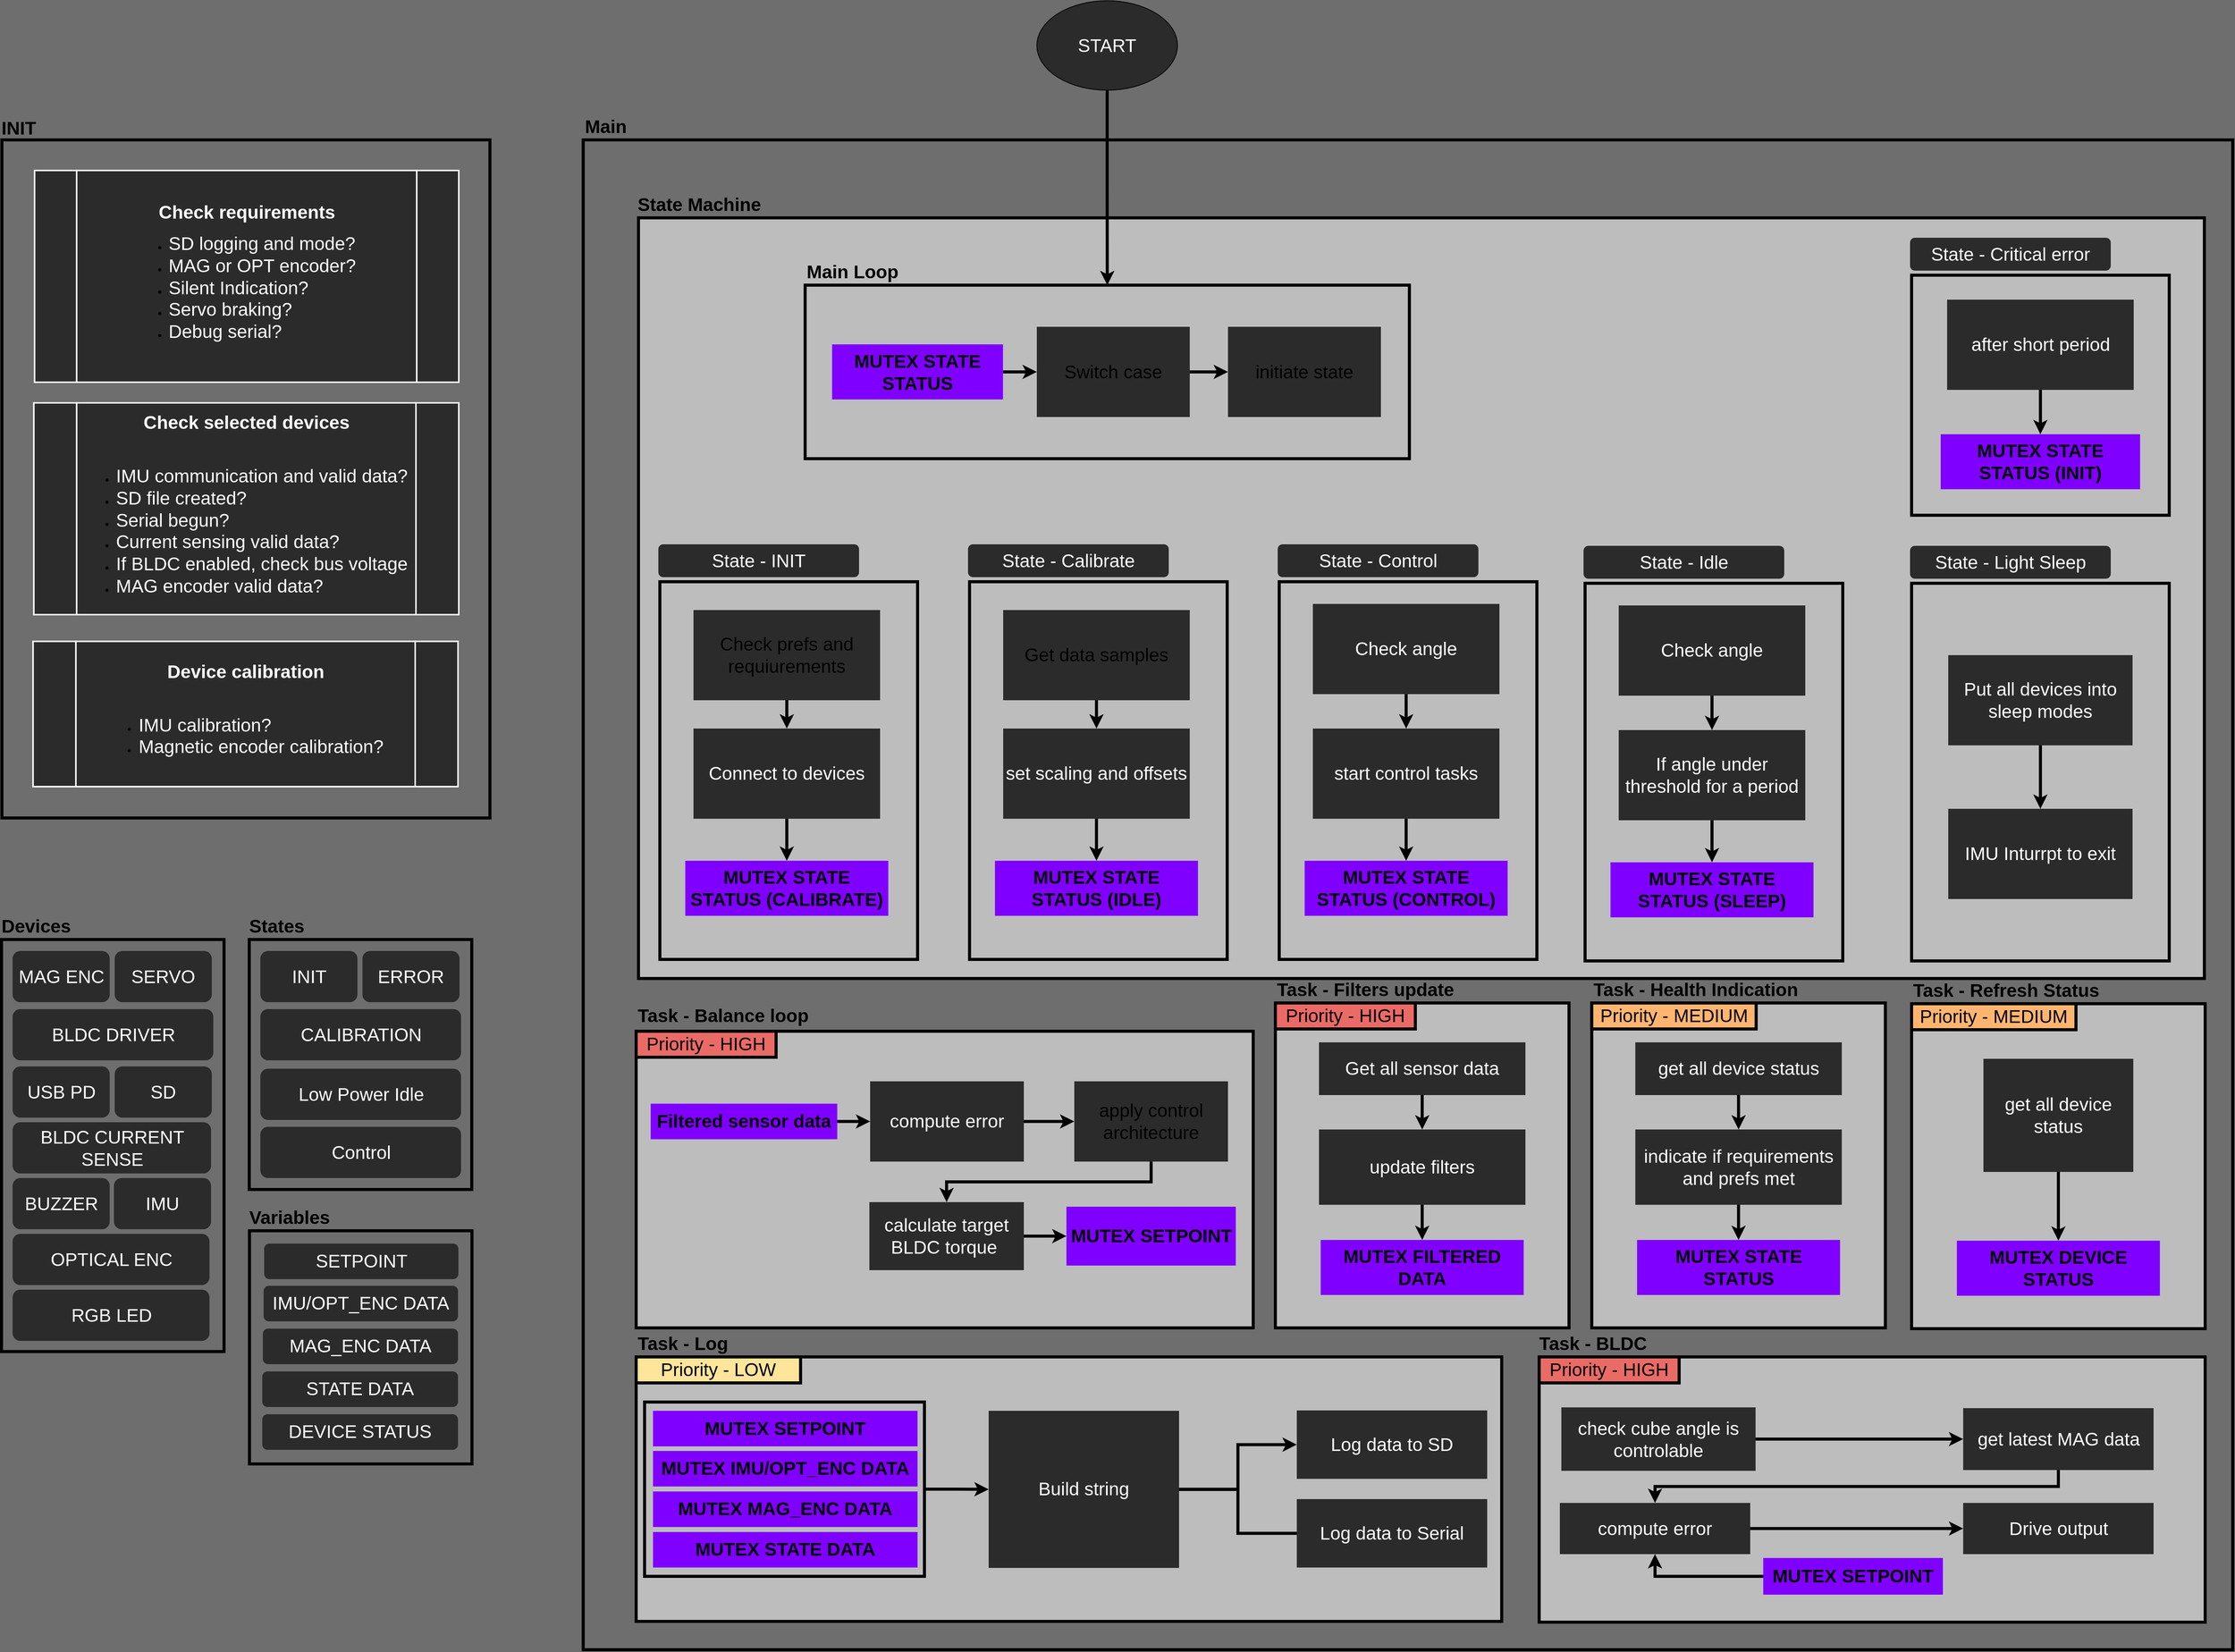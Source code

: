 <mxfile version="26.0.4">
  <diagram name="Page-1" id="-gYsz8aW-vj6ITZaHm62">
    <mxGraphModel dx="4702" dy="2700" grid="0" gridSize="10" guides="1" tooltips="1" connect="1" arrows="1" fold="1" page="1" pageScale="1" pageWidth="3300" pageHeight="2339" background="#6E6E6E" math="0" shadow="0">
      <root>
        <mxCell id="0" />
        <mxCell id="1" parent="0" />
        <mxCell id="WpBpt3ZNnvcSfI1GrqfO-27" value="" style="rounded=0;whiteSpace=wrap;html=1;fillColor=none;strokeWidth=4;strokeColor=#000000;" parent="1" vertex="1">
          <mxGeometry x="853.75" y="269" width="2157.25" height="1975" as="geometry" />
        </mxCell>
        <mxCell id="WpBpt3ZNnvcSfI1GrqfO-100" value="" style="rounded=0;whiteSpace=wrap;html=1;fillColor=#bdbdbd;strokeWidth=4;strokeColor=#000000;" parent="1" vertex="1">
          <mxGeometry x="926" y="371" width="2048" height="995" as="geometry" />
        </mxCell>
        <mxCell id="d_hEFBOmpVZlFJjUcm41-70" value="" style="rounded=0;whiteSpace=wrap;html=1;fillColor=#bdbdbd;strokeWidth=4;strokeColor=#000000;" vertex="1" parent="1">
          <mxGeometry x="2164" y="849" width="337" height="494" as="geometry" />
        </mxCell>
        <mxCell id="WpBpt3ZNnvcSfI1GrqfO-58" value="" style="rounded=0;whiteSpace=wrap;html=1;fillColor=#BDBDBD;strokeWidth=4;strokeColor=#000000;" parent="1" vertex="1">
          <mxGeometry x="923" y="1861" width="1132" height="346" as="geometry" />
        </mxCell>
        <mxCell id="WpBpt3ZNnvcSfI1GrqfO-48" value="" style="rounded=0;whiteSpace=wrap;html=1;fillColor=#bdbdbd;strokeWidth=4;strokeColor=#000000;" parent="1" vertex="1">
          <mxGeometry x="923" y="1435" width="807" height="388" as="geometry" />
        </mxCell>
        <mxCell id="7f31EUFWkSuX79qrN8eh-26" style="edgeStyle=orthogonalEdgeStyle;rounded=0;orthogonalLoop=1;jettySize=auto;html=1;entryX=0;entryY=0.5;entryDx=0;entryDy=0;strokeWidth=4;strokeColor=#000000;" parent="1" source="7f31EUFWkSuX79qrN8eh-25" target="WpBpt3ZNnvcSfI1GrqfO-81" edge="1">
          <mxGeometry relative="1" as="geometry" />
        </mxCell>
        <mxCell id="7f31EUFWkSuX79qrN8eh-25" value="" style="rounded=0;whiteSpace=wrap;html=1;fillColor=none;strokeWidth=4;strokeColor=#000000;" parent="1" vertex="1">
          <mxGeometry x="934" y="1920" width="366" height="228" as="geometry" />
        </mxCell>
        <mxCell id="WpBpt3ZNnvcSfI1GrqfO-34" value="" style="rounded=0;whiteSpace=wrap;html=1;fillColor=#bdbdbd;strokeWidth=4;strokeColor=#000000;" parent="1" vertex="1">
          <mxGeometry x="2104" y="1861" width="871" height="347" as="geometry" />
        </mxCell>
        <mxCell id="WpBpt3ZNnvcSfI1GrqfO-24" value="" style="rounded=0;whiteSpace=wrap;html=1;fillColor=none;strokeWidth=4;strokeColor=#000000;" parent="1" vertex="1">
          <mxGeometry x="93" y="1315" width="291" height="539" as="geometry" />
        </mxCell>
        <mxCell id="WpBpt3ZNnvcSfI1GrqfO-17" value="" style="rounded=0;whiteSpace=wrap;html=1;fillColor=none;strokeWidth=4;strokeColor=#000000;" parent="1" vertex="1">
          <mxGeometry x="93.5" y="269" width="638.25" height="887" as="geometry" />
        </mxCell>
        <mxCell id="WpBpt3ZNnvcSfI1GrqfO-3" value="&lt;font color=&quot;#ffffff&quot; style=&quot;font-size: 24px;&quot;&gt;IMU&lt;/font&gt;" style="rounded=1;whiteSpace=wrap;html=1;fillColor=#2B2B2B;strokeColor=none;" parent="1" vertex="1">
          <mxGeometry x="240" y="1627" width="127" height="67" as="geometry" />
        </mxCell>
        <mxCell id="WpBpt3ZNnvcSfI1GrqfO-4" value="&lt;font color=&quot;#ffffff&quot; style=&quot;font-size: 24px;&quot;&gt;BLDC DRIVER&lt;/font&gt;" style="rounded=1;whiteSpace=wrap;html=1;fillColor=#2B2B2B;strokeColor=none;" parent="1" vertex="1">
          <mxGeometry x="107.5" y="1406" width="262.5" height="67" as="geometry" />
        </mxCell>
        <mxCell id="WpBpt3ZNnvcSfI1GrqfO-5" value="&lt;font color=&quot;#ffffff&quot; style=&quot;font-size: 24px;&quot;&gt;BLDC CURRENT SENSE&lt;/font&gt;" style="rounded=1;whiteSpace=wrap;html=1;fillColor=#2B2B2B;strokeColor=none;" parent="1" vertex="1">
          <mxGeometry x="107.5" y="1554" width="259.5" height="67" as="geometry" />
        </mxCell>
        <mxCell id="WpBpt3ZNnvcSfI1GrqfO-6" value="&lt;font color=&quot;#ffffff&quot; style=&quot;font-size: 24px;&quot;&gt;MAG ENC&lt;/font&gt;" style="rounded=1;whiteSpace=wrap;html=1;fillColor=#2B2B2B;strokeColor=none;" parent="1" vertex="1">
          <mxGeometry x="107.5" y="1330" width="127" height="67" as="geometry" />
        </mxCell>
        <mxCell id="WpBpt3ZNnvcSfI1GrqfO-7" value="&lt;font color=&quot;#ffffff&quot; style=&quot;font-size: 24px;&quot;&gt;USB PD&lt;/font&gt;" style="rounded=1;whiteSpace=wrap;html=1;fillColor=#2B2B2B;strokeColor=none;" parent="1" vertex="1">
          <mxGeometry x="107.5" y="1481" width="127" height="67" as="geometry" />
        </mxCell>
        <mxCell id="WpBpt3ZNnvcSfI1GrqfO-8" value="&lt;font color=&quot;#ffffff&quot; style=&quot;font-size: 24px;&quot;&gt;SD&lt;/font&gt;" style="rounded=1;whiteSpace=wrap;html=1;fillColor=#2B2B2B;strokeColor=none;" parent="1" vertex="1">
          <mxGeometry x="241" y="1481" width="127" height="67" as="geometry" />
        </mxCell>
        <mxCell id="WpBpt3ZNnvcSfI1GrqfO-9" value="&lt;font color=&quot;#ffffff&quot; style=&quot;font-size: 24px;&quot;&gt;OPTICAL ENC&lt;/font&gt;" style="rounded=1;whiteSpace=wrap;html=1;fillColor=#2B2B2B;strokeColor=none;" parent="1" vertex="1">
          <mxGeometry x="107.5" y="1700" width="257.5" height="67" as="geometry" />
        </mxCell>
        <mxCell id="WpBpt3ZNnvcSfI1GrqfO-10" value="&lt;span style=&quot;font-size: 24px;&quot;&gt;&lt;font color=&quot;#ffffff&quot;&gt;SERVO&lt;/font&gt;&lt;/span&gt;" style="rounded=1;whiteSpace=wrap;html=1;fillColor=#2B2B2B;strokeColor=none;" parent="1" vertex="1">
          <mxGeometry x="241" y="1330" width="127" height="67" as="geometry" />
        </mxCell>
        <mxCell id="WpBpt3ZNnvcSfI1GrqfO-11" value="&lt;font color=&quot;#ffffff&quot; style=&quot;font-size: 24px;&quot;&gt;BUZZER&lt;/font&gt;" style="rounded=1;whiteSpace=wrap;html=1;fillColor=#2B2B2B;strokeColor=none;" parent="1" vertex="1">
          <mxGeometry x="107.5" y="1627" width="127" height="67" as="geometry" />
        </mxCell>
        <mxCell id="d_hEFBOmpVZlFJjUcm41-137" style="edgeStyle=orthogonalEdgeStyle;rounded=0;orthogonalLoop=1;jettySize=auto;html=1;exitX=0.5;exitY=1;exitDx=0;exitDy=0;strokeWidth=4;strokeColor=#000000;" edge="1" parent="1" source="WpBpt3ZNnvcSfI1GrqfO-13" target="d_hEFBOmpVZlFJjUcm41-122">
          <mxGeometry relative="1" as="geometry" />
        </mxCell>
        <mxCell id="WpBpt3ZNnvcSfI1GrqfO-13" value="&lt;font color=&quot;#ffffff&quot; style=&quot;font-size: 24px;&quot;&gt;START&lt;/font&gt;" style="ellipse;whiteSpace=wrap;html=1;fillColor=#2B2B2B;" parent="1" vertex="1">
          <mxGeometry x="1447" y="87" width="184" height="117" as="geometry" />
        </mxCell>
        <mxCell id="WpBpt3ZNnvcSfI1GrqfO-15" value="&lt;div&gt;&lt;span style=&quot;font-size: 24px;&quot;&gt;&lt;b&gt;&lt;font color=&quot;#ffffff&quot;&gt;Check requirements&lt;/font&gt;&lt;/b&gt;&lt;/span&gt;&lt;/div&gt;&lt;div style=&quot;text-align: left;&quot;&gt;&lt;ul&gt;&lt;li&gt;&lt;span style=&quot;font-size: 24px;&quot;&gt;&lt;font color=&quot;#ffffff&quot;&gt;SD logging and mode?&lt;/font&gt;&lt;/span&gt;&lt;/li&gt;&lt;li&gt;&lt;span style=&quot;font-size: 24px;&quot;&gt;&lt;font color=&quot;#ffffff&quot;&gt;MAG or OPT encoder?&lt;/font&gt;&lt;/span&gt;&lt;/li&gt;&lt;li&gt;&lt;span style=&quot;font-size: 24px;&quot;&gt;&lt;font color=&quot;#ffffff&quot;&gt;Silent Indication?&lt;/font&gt;&lt;/span&gt;&lt;/li&gt;&lt;li&gt;&lt;span style=&quot;font-size: 24px;&quot;&gt;&lt;font color=&quot;#ffffff&quot;&gt;Servo braking?&lt;/font&gt;&lt;/span&gt;&lt;/li&gt;&lt;li&gt;&lt;span style=&quot;font-size: 24px;&quot;&gt;&lt;font color=&quot;#ffffff&quot;&gt;Debug serial?&lt;/font&gt;&lt;/span&gt;&lt;/li&gt;&lt;/ul&gt;&lt;/div&gt;" style="shape=process;whiteSpace=wrap;html=1;backgroundOutline=1;strokeWidth=2;fillColor=#2B2B2B;strokeColor=#FFFFFF;" parent="1" vertex="1">
          <mxGeometry x="136.25" y="309" width="554.75" height="277" as="geometry" />
        </mxCell>
        <mxCell id="WpBpt3ZNnvcSfI1GrqfO-18" value="&lt;font style=&quot;font-size: 24px;&quot; color=&quot;#000000&quot;&gt;INIT&lt;/font&gt;" style="text;html=1;align=left;verticalAlign=middle;whiteSpace=wrap;rounded=0;fontStyle=1" parent="1" vertex="1">
          <mxGeometry x="91" y="236" width="204.75" height="35" as="geometry" />
        </mxCell>
        <mxCell id="WpBpt3ZNnvcSfI1GrqfO-20" value="&lt;div&gt;&lt;span style=&quot;font-size: 24px;&quot;&gt;&lt;b&gt;&lt;font color=&quot;#ffffff&quot;&gt;Check selected devices&lt;/font&gt;&lt;/b&gt;&lt;/span&gt;&lt;/div&gt;&lt;div&gt;&lt;span style=&quot;font-size: 24px;&quot;&gt;&lt;b&gt;&lt;font color=&quot;#ffffff&quot;&gt;&lt;br&gt;&lt;/font&gt;&lt;/b&gt;&lt;/span&gt;&lt;/div&gt;&lt;div style=&quot;text-align: left;&quot;&gt;&lt;ul&gt;&lt;li&gt;&lt;span style=&quot;font-size: 24px;&quot;&gt;&lt;font color=&quot;#ffffff&quot;&gt;IMU communication and valid data?&lt;/font&gt;&lt;/span&gt;&lt;/li&gt;&lt;li&gt;&lt;span style=&quot;font-size: 24px;&quot;&gt;&lt;font color=&quot;#ffffff&quot;&gt;SD file created?&lt;/font&gt;&lt;/span&gt;&lt;/li&gt;&lt;li&gt;&lt;span style=&quot;font-size: 24px;&quot;&gt;&lt;font color=&quot;#ffffff&quot;&gt;Serial begun?&lt;/font&gt;&lt;/span&gt;&lt;/li&gt;&lt;li&gt;&lt;span style=&quot;font-size: 24px;&quot;&gt;&lt;font color=&quot;#ffffff&quot;&gt;Current sensing valid data?&lt;/font&gt;&lt;/span&gt;&lt;/li&gt;&lt;li&gt;&lt;span style=&quot;font-size: 24px;&quot;&gt;&lt;font color=&quot;#ffffff&quot;&gt;If BLDC enabled, check bus voltage&lt;/font&gt;&lt;/span&gt;&lt;/li&gt;&lt;li&gt;&lt;span style=&quot;font-size: 24px;&quot;&gt;&lt;font color=&quot;#ffffff&quot;&gt;MAG encoder valid data?&lt;/font&gt;&lt;/span&gt;&lt;/li&gt;&lt;/ul&gt;&lt;/div&gt;" style="shape=process;whiteSpace=wrap;html=1;backgroundOutline=1;strokeWidth=2;fillColor=#2B2B2B;strokeColor=#FFFFFF;" parent="1" vertex="1">
          <mxGeometry x="135.25" y="613" width="555.75" height="277" as="geometry" />
        </mxCell>
        <mxCell id="WpBpt3ZNnvcSfI1GrqfO-21" value="&lt;div&gt;&lt;span style=&quot;font-size: 24px;&quot;&gt;&lt;b&gt;&lt;font color=&quot;#ffffff&quot;&gt;Device calibration&lt;/font&gt;&lt;/b&gt;&lt;/span&gt;&lt;/div&gt;&lt;div&gt;&lt;span style=&quot;font-size: 24px;&quot;&gt;&lt;b&gt;&lt;font color=&quot;#ffffff&quot;&gt;&lt;br&gt;&lt;/font&gt;&lt;/b&gt;&lt;/span&gt;&lt;/div&gt;&lt;div style=&quot;text-align: left;&quot;&gt;&lt;ul&gt;&lt;li&gt;&lt;span style=&quot;font-size: 24px;&quot;&gt;&lt;font color=&quot;#ffffff&quot;&gt;IMU calibration?&lt;br&gt;&lt;/font&gt;&lt;/span&gt;&lt;/li&gt;&lt;li&gt;&lt;span style=&quot;font-size: 24px;&quot;&gt;&lt;font color=&quot;#ffffff&quot;&gt;Magnetic encoder calibration?&lt;/font&gt;&lt;/span&gt;&lt;/li&gt;&lt;/ul&gt;&lt;/div&gt;" style="shape=process;whiteSpace=wrap;html=1;backgroundOutline=1;strokeWidth=2;fillColor=#2B2B2B;strokeColor=#FFFFFF;" parent="1" vertex="1">
          <mxGeometry x="134.25" y="925" width="555.75" height="190" as="geometry" />
        </mxCell>
        <mxCell id="WpBpt3ZNnvcSfI1GrqfO-25" value="&lt;font style=&quot;font-size: 24px;&quot; color=&quot;#000000&quot;&gt;Devices&lt;/font&gt;" style="text;html=1;align=left;verticalAlign=middle;whiteSpace=wrap;rounded=0;fontStyle=1" parent="1" vertex="1">
          <mxGeometry x="91" y="1280" width="204.75" height="35" as="geometry" />
        </mxCell>
        <mxCell id="WpBpt3ZNnvcSfI1GrqfO-28" value="&lt;font color=&quot;#000000&quot;&gt;&lt;span style=&quot;font-size: 24px;&quot;&gt;Main&lt;/span&gt;&lt;/font&gt;" style="text;html=1;align=left;verticalAlign=middle;whiteSpace=wrap;rounded=0;fontStyle=1" parent="1" vertex="1">
          <mxGeometry x="853.75" y="234" width="204.75" height="35" as="geometry" />
        </mxCell>
        <mxCell id="d_hEFBOmpVZlFJjUcm41-45" style="edgeStyle=orthogonalEdgeStyle;rounded=0;orthogonalLoop=1;jettySize=auto;html=1;exitX=1;exitY=0.5;exitDx=0;exitDy=0;strokeWidth=4;strokeColor=#000000;" edge="1" parent="1" source="WpBpt3ZNnvcSfI1GrqfO-32" target="d_hEFBOmpVZlFJjUcm41-44">
          <mxGeometry relative="1" as="geometry" />
        </mxCell>
        <mxCell id="WpBpt3ZNnvcSfI1GrqfO-32" value="&lt;font color=&quot;#ffffff&quot; style=&quot;font-size: 24px;&quot;&gt;compute error&lt;/font&gt;" style="rounded=0;whiteSpace=wrap;html=1;fillColor=#2B2B2B;strokeColor=none;" parent="1" vertex="1">
          <mxGeometry x="1229" y="1500.5" width="201" height="105" as="geometry" />
        </mxCell>
        <mxCell id="WpBpt3ZNnvcSfI1GrqfO-33" value="&lt;font color=&quot;#ffffff&quot; style=&quot;font-size: 24px;&quot;&gt;Drive output&lt;/font&gt;" style="rounded=0;whiteSpace=wrap;html=1;fillColor=#2B2B2B;strokeColor=none;" parent="1" vertex="1">
          <mxGeometry x="2658.5" y="2052" width="249" height="67" as="geometry" />
        </mxCell>
        <mxCell id="WpBpt3ZNnvcSfI1GrqfO-35" value="&lt;font color=&quot;#000000&quot;&gt;&lt;span style=&quot;font-size: 24px;&quot;&gt;Task - BLDC&lt;/span&gt;&lt;/font&gt;" style="text;html=1;align=left;verticalAlign=middle;whiteSpace=wrap;rounded=0;fontStyle=1" parent="1" vertex="1">
          <mxGeometry x="2102" y="1826" width="253" height="35" as="geometry" />
        </mxCell>
        <mxCell id="d_hEFBOmpVZlFJjUcm41-48" style="edgeStyle=orthogonalEdgeStyle;rounded=0;orthogonalLoop=1;jettySize=auto;html=1;exitX=1;exitY=0.5;exitDx=0;exitDy=0;strokeWidth=4;strokeColor=#000000;" edge="1" parent="1" source="WpBpt3ZNnvcSfI1GrqfO-43" target="WpBpt3ZNnvcSfI1GrqfO-94">
          <mxGeometry relative="1" as="geometry" />
        </mxCell>
        <mxCell id="WpBpt3ZNnvcSfI1GrqfO-43" value="&lt;span style=&quot;font-size: 24px;&quot;&gt;&lt;font color=&quot;#ffffff&quot;&gt;calculate target BLDC torque&amp;nbsp;&lt;/font&gt;&lt;/span&gt;" style="rounded=0;whiteSpace=wrap;html=1;fillColor=#2B2B2B;strokeColor=none;" parent="1" vertex="1">
          <mxGeometry x="1228" y="1658.5" width="202" height="89" as="geometry" />
        </mxCell>
        <mxCell id="WpBpt3ZNnvcSfI1GrqfO-49" value="&lt;font color=&quot;#000000&quot;&gt;&lt;span style=&quot;font-size: 24px;&quot;&gt;Task -&amp;nbsp;&lt;/span&gt;&lt;/font&gt;&lt;span style=&quot;color: rgb(0, 0, 0); font-size: 24px;&quot;&gt;Balance loop&lt;/span&gt;" style="text;html=1;align=left;verticalAlign=middle;whiteSpace=wrap;rounded=0;fontStyle=1" parent="1" vertex="1">
          <mxGeometry x="923" y="1397" width="277" height="35" as="geometry" />
        </mxCell>
        <mxCell id="WpBpt3ZNnvcSfI1GrqfO-59" value="&lt;font color=&quot;#000000&quot;&gt;&lt;span style=&quot;font-size: 24px;&quot;&gt;Task - Log&lt;/span&gt;&lt;/font&gt;" style="text;html=1;align=left;verticalAlign=middle;whiteSpace=wrap;rounded=0;fontStyle=1" parent="1" vertex="1">
          <mxGeometry x="923" y="1826" width="330" height="35" as="geometry" />
        </mxCell>
        <mxCell id="WpBpt3ZNnvcSfI1GrqfO-63" value="&lt;span style=&quot;font-size: 24px;&quot;&gt;&lt;b&gt;MUTEX SETPOINT&lt;/b&gt;&lt;/span&gt;" style="rounded=0;whiteSpace=wrap;html=1;fillColor=#7F00FF;strokeColor=none;" parent="1" vertex="1">
          <mxGeometry x="945" y="1931.5" width="346" height="46.5" as="geometry" />
        </mxCell>
        <mxCell id="WpBpt3ZNnvcSfI1GrqfO-66" value="&lt;span style=&quot;font-size: 24px;&quot;&gt;&lt;b&gt;MUTEX IMU/OPT_ENC DATA&lt;/b&gt;&lt;/span&gt;" style="rounded=0;whiteSpace=wrap;html=1;fillColor=#7F00FF;strokeColor=none;" parent="1" vertex="1">
          <mxGeometry x="945" y="1984" width="346" height="46.5" as="geometry" />
        </mxCell>
        <mxCell id="WpBpt3ZNnvcSfI1GrqfO-67" value="&lt;span style=&quot;font-size: 24px;&quot;&gt;&lt;b&gt;MUTEX MAG_ENC DATA&lt;/b&gt;&lt;/span&gt;" style="rounded=0;whiteSpace=wrap;html=1;fillColor=#7F00FF;strokeColor=none;" parent="1" vertex="1">
          <mxGeometry x="945" y="2037" width="346" height="46.5" as="geometry" />
        </mxCell>
        <mxCell id="WpBpt3ZNnvcSfI1GrqfO-68" value="&lt;span style=&quot;font-size: 24px;&quot;&gt;&lt;b&gt;MUTEX STATE DATA&lt;/b&gt;&lt;/span&gt;" style="rounded=0;whiteSpace=wrap;html=1;fillColor=#7F00FF;strokeColor=none;" parent="1" vertex="1">
          <mxGeometry x="945" y="2090" width="346" height="46.5" as="geometry" />
        </mxCell>
        <mxCell id="WpBpt3ZNnvcSfI1GrqfO-69" value="" style="rounded=0;whiteSpace=wrap;html=1;fillColor=none;strokeWidth=4;strokeColor=#000000;" parent="1" vertex="1">
          <mxGeometry x="417" y="1315" width="291" height="327" as="geometry" />
        </mxCell>
        <mxCell id="WpBpt3ZNnvcSfI1GrqfO-71" value="&lt;span style=&quot;font-size: 24px;&quot;&gt;&lt;font color=&quot;#ffffff&quot;&gt;CALIBRATION&lt;/font&gt;&lt;/span&gt;" style="rounded=1;whiteSpace=wrap;html=1;fillColor=#2B2B2B;strokeColor=none;" parent="1" vertex="1">
          <mxGeometry x="431.5" y="1406" width="262.5" height="67" as="geometry" />
        </mxCell>
        <mxCell id="WpBpt3ZNnvcSfI1GrqfO-73" value="&lt;font color=&quot;#ffffff&quot; style=&quot;font-size: 24px;&quot;&gt;INIT&lt;/font&gt;" style="rounded=1;whiteSpace=wrap;html=1;fillColor=#2B2B2B;strokeColor=none;" parent="1" vertex="1">
          <mxGeometry x="431.5" y="1330" width="127" height="67" as="geometry" />
        </mxCell>
        <mxCell id="WpBpt3ZNnvcSfI1GrqfO-77" value="&lt;span style=&quot;font-size: 24px;&quot;&gt;&lt;font color=&quot;#ffffff&quot;&gt;ERROR&lt;/font&gt;&lt;/span&gt;" style="rounded=1;whiteSpace=wrap;html=1;fillColor=#2B2B2B;strokeColor=none;" parent="1" vertex="1">
          <mxGeometry x="565" y="1330" width="127" height="67" as="geometry" />
        </mxCell>
        <mxCell id="WpBpt3ZNnvcSfI1GrqfO-79" value="&lt;font color=&quot;#000000&quot;&gt;&lt;span style=&quot;font-size: 24px;&quot;&gt;States&lt;/span&gt;&lt;/font&gt;" style="text;html=1;align=left;verticalAlign=middle;whiteSpace=wrap;rounded=0;fontStyle=1" parent="1" vertex="1">
          <mxGeometry x="415" y="1280" width="204.75" height="35" as="geometry" />
        </mxCell>
        <mxCell id="WpBpt3ZNnvcSfI1GrqfO-80" value="&lt;font color=&quot;#ffffff&quot; style=&quot;font-size: 24px;&quot;&gt;RGB LED&lt;/font&gt;" style="rounded=1;whiteSpace=wrap;html=1;fillColor=#2B2B2B;strokeColor=none;" parent="1" vertex="1">
          <mxGeometry x="107.5" y="1773" width="257.5" height="67" as="geometry" />
        </mxCell>
        <mxCell id="WpBpt3ZNnvcSfI1GrqfO-89" style="edgeStyle=orthogonalEdgeStyle;rounded=0;orthogonalLoop=1;jettySize=auto;html=1;strokeWidth=4;strokeColor=#000000;" parent="1" source="WpBpt3ZNnvcSfI1GrqfO-81" target="WpBpt3ZNnvcSfI1GrqfO-88" edge="1">
          <mxGeometry relative="1" as="geometry" />
        </mxCell>
        <mxCell id="7f31EUFWkSuX79qrN8eh-33" style="edgeStyle=orthogonalEdgeStyle;rounded=0;orthogonalLoop=1;jettySize=auto;html=1;exitX=1;exitY=0.5;exitDx=0;exitDy=0;entryX=0;entryY=0.5;entryDx=0;entryDy=0;strokeWidth=4;strokeColor=#000000;" parent="1" source="WpBpt3ZNnvcSfI1GrqfO-81" edge="1">
          <mxGeometry relative="1" as="geometry">
            <mxPoint x="1896" y="2091.75" as="targetPoint" />
            <Array as="points">
              <mxPoint x="1710" y="2034" />
              <mxPoint x="1710" y="2092" />
            </Array>
          </mxGeometry>
        </mxCell>
        <mxCell id="WpBpt3ZNnvcSfI1GrqfO-81" value="&lt;font color=&quot;#ffffff&quot; style=&quot;font-size: 24px;&quot;&gt;Build string&lt;/font&gt;" style="rounded=0;whiteSpace=wrap;html=1;fillColor=#2B2B2B;strokeColor=none;" parent="1" vertex="1">
          <mxGeometry x="1384" y="1931.5" width="249" height="205.5" as="geometry" />
        </mxCell>
        <mxCell id="WpBpt3ZNnvcSfI1GrqfO-88" value="&lt;font color=&quot;#ffffff&quot; style=&quot;font-size: 24px;&quot;&gt;Log data to SD&lt;/font&gt;" style="rounded=0;whiteSpace=wrap;html=1;fillColor=#2B2B2B;strokeColor=none;" parent="1" vertex="1">
          <mxGeometry x="1787" y="1931" width="249" height="89.5" as="geometry" />
        </mxCell>
        <mxCell id="d_hEFBOmpVZlFJjUcm41-131" style="edgeStyle=orthogonalEdgeStyle;rounded=0;orthogonalLoop=1;jettySize=auto;html=1;entryX=0.5;entryY=1;entryDx=0;entryDy=0;strokeWidth=4;strokeColor=#000000;" edge="1" parent="1" source="WpBpt3ZNnvcSfI1GrqfO-91" target="d_hEFBOmpVZlFJjUcm41-33">
          <mxGeometry relative="1" as="geometry" />
        </mxCell>
        <mxCell id="WpBpt3ZNnvcSfI1GrqfO-91" value="&lt;span style=&quot;font-size: 24px;&quot;&gt;&lt;b&gt;MUTEX SETPOINT&lt;/b&gt;&lt;/span&gt;" style="rounded=0;whiteSpace=wrap;html=1;fillColor=#7F00FF;strokeColor=none;" parent="1" vertex="1">
          <mxGeometry x="2397" y="2124" width="235" height="48" as="geometry" />
        </mxCell>
        <mxCell id="WpBpt3ZNnvcSfI1GrqfO-93" style="edgeStyle=orthogonalEdgeStyle;rounded=0;orthogonalLoop=1;jettySize=auto;html=1;exitX=0.5;exitY=1;exitDx=0;exitDy=0;" parent="1" source="WpBpt3ZNnvcSfI1GrqfO-91" target="WpBpt3ZNnvcSfI1GrqfO-91" edge="1">
          <mxGeometry relative="1" as="geometry" />
        </mxCell>
        <mxCell id="WpBpt3ZNnvcSfI1GrqfO-94" value="&lt;span style=&quot;font-size: 24px;&quot;&gt;&lt;b&gt;MUTEX SETPOINT&lt;/b&gt;&lt;/span&gt;" style="rounded=0;whiteSpace=wrap;html=1;fillColor=#7F00FF;strokeColor=none;" parent="1" vertex="1">
          <mxGeometry x="1485.75" y="1664.5" width="221.5" height="77" as="geometry" />
        </mxCell>
        <mxCell id="d_hEFBOmpVZlFJjUcm41-43" style="edgeStyle=orthogonalEdgeStyle;rounded=0;orthogonalLoop=1;jettySize=auto;html=1;exitX=1;exitY=0.5;exitDx=0;exitDy=0;entryX=0;entryY=0.5;entryDx=0;entryDy=0;strokeColor=#000000;strokeWidth=4;" edge="1" parent="1" source="WpBpt3ZNnvcSfI1GrqfO-96" target="WpBpt3ZNnvcSfI1GrqfO-32">
          <mxGeometry relative="1" as="geometry" />
        </mxCell>
        <mxCell id="WpBpt3ZNnvcSfI1GrqfO-96" value="&lt;span style=&quot;font-size: 24px;&quot;&gt;&lt;b&gt;Filtered sensor data&lt;/b&gt;&lt;/span&gt;" style="rounded=0;whiteSpace=wrap;html=1;fillColor=#7F00FF;strokeColor=none;" parent="1" vertex="1">
          <mxGeometry x="942" y="1529.75" width="244" height="46.5" as="geometry" />
        </mxCell>
        <mxCell id="WpBpt3ZNnvcSfI1GrqfO-110" value="&lt;font color=&quot;#000000&quot;&gt;&lt;span style=&quot;font-size: 24px;&quot;&gt;State Machine&lt;/span&gt;&lt;/font&gt;" style="text;html=1;align=left;verticalAlign=middle;whiteSpace=wrap;rounded=0;fontStyle=1" parent="1" vertex="1">
          <mxGeometry x="923" y="336" width="482" height="35" as="geometry" />
        </mxCell>
        <mxCell id="7f31EUFWkSuX79qrN8eh-1" value="" style="rounded=0;whiteSpace=wrap;html=1;fillColor=none;strokeWidth=4;strokeColor=#000000;" parent="1" vertex="1">
          <mxGeometry x="417.25" y="1696" width="291" height="305" as="geometry" />
        </mxCell>
        <mxCell id="7f31EUFWkSuX79qrN8eh-2" value="&lt;span style=&quot;font-size: 24px;&quot;&gt;&lt;font style=&quot;color: rgb(0, 0, 0);&quot;&gt;Variables&lt;/font&gt;&lt;/span&gt;" style="text;html=1;align=left;verticalAlign=middle;whiteSpace=wrap;rounded=0;fontStyle=1" parent="1" vertex="1">
          <mxGeometry x="415" y="1661" width="204.75" height="35" as="geometry" />
        </mxCell>
        <mxCell id="7f31EUFWkSuX79qrN8eh-3" value="&lt;span style=&quot;font-size: 24px;&quot;&gt;&lt;span style=&quot;font-weight: normal;&quot;&gt;&lt;font color=&quot;#ffffff&quot;&gt;SETPOINT&lt;/font&gt;&lt;/span&gt;&lt;/span&gt;" style="rounded=1;whiteSpace=wrap;html=1;fillColor=#2b2b2b;strokeColor=none;fontStyle=1" parent="1" vertex="1">
          <mxGeometry x="436.5" y="1712.75" width="254" height="46.5" as="geometry" />
        </mxCell>
        <mxCell id="7f31EUFWkSuX79qrN8eh-4" value="&lt;span style=&quot;font-size: 24px;&quot;&gt;&lt;span style=&quot;font-weight: normal;&quot;&gt;&lt;font color=&quot;#ffffff&quot;&gt;IMU/OPT_ENC DATA&lt;/font&gt;&lt;/span&gt;&lt;/span&gt;" style="rounded=1;whiteSpace=wrap;html=1;fillColor=#2b2b2b;strokeColor=none;fontStyle=1" parent="1" vertex="1">
          <mxGeometry x="435.75" y="1768" width="254.25" height="46.5" as="geometry" />
        </mxCell>
        <mxCell id="7f31EUFWkSuX79qrN8eh-5" value="&lt;span style=&quot;font-size: 24px;&quot;&gt;&lt;span style=&quot;font-weight: normal;&quot;&gt;&lt;font color=&quot;#ffffff&quot;&gt;MAG_ENC DATA&lt;/font&gt;&lt;/span&gt;&lt;/span&gt;" style="rounded=1;whiteSpace=wrap;html=1;fillColor=#2b2b2b;strokeColor=none;fontStyle=1" parent="1" vertex="1">
          <mxGeometry x="434.75" y="1824" width="255.25" height="46.5" as="geometry" />
        </mxCell>
        <mxCell id="7f31EUFWkSuX79qrN8eh-6" value="&lt;span style=&quot;font-size: 24px;&quot;&gt;&lt;span style=&quot;font-weight: normal;&quot;&gt;&lt;font color=&quot;#ffffff&quot;&gt;STATE DATA&lt;/font&gt;&lt;/span&gt;&lt;/span&gt;" style="rounded=1;whiteSpace=wrap;html=1;fillColor=#2b2b2b;strokeColor=none;fontStyle=1" parent="1" vertex="1">
          <mxGeometry x="434" y="1880" width="256" height="46.5" as="geometry" />
        </mxCell>
        <mxCell id="7f31EUFWkSuX79qrN8eh-7" value="&lt;span style=&quot;font-size: 24px;&quot;&gt;&lt;span style=&quot;font-weight: normal;&quot;&gt;&lt;font color=&quot;#ffffff&quot;&gt;DEVICE STATUS&lt;/font&gt;&lt;/span&gt;&lt;/span&gt;" style="rounded=1;whiteSpace=wrap;html=1;fillColor=#2b2b2b;strokeColor=none;fontStyle=1" parent="1" vertex="1">
          <mxGeometry x="434" y="1936" width="256" height="46.5" as="geometry" />
        </mxCell>
        <mxCell id="7f31EUFWkSuX79qrN8eh-46" value="&lt;font style=&quot;font-size: 24px; color: rgb(0, 0, 0);&quot;&gt;Priority - HIGH&lt;/font&gt;" style="rounded=0;whiteSpace=wrap;html=1;fillColor=#EA6B66;strokeWidth=4;strokeColor=#000000;" parent="1" vertex="1">
          <mxGeometry x="923" y="1435" width="183" height="34" as="geometry" />
        </mxCell>
        <mxCell id="7f31EUFWkSuX79qrN8eh-48" value="&lt;font style=&quot;font-size: 24px; color: rgb(0, 0, 0);&quot;&gt;Priority - LOW&lt;/font&gt;" style="rounded=0;whiteSpace=wrap;html=1;fillColor=#FFE599;strokeWidth=4;strokeColor=#000000;" parent="1" vertex="1">
          <mxGeometry x="923" y="1861" width="215" height="34" as="geometry" />
        </mxCell>
        <mxCell id="7f31EUFWkSuX79qrN8eh-49" value="&lt;font style=&quot;font-size: 24px; color: rgb(0, 0, 0);&quot;&gt;Priority - HIGH&lt;/font&gt;" style="rounded=0;whiteSpace=wrap;html=1;fillColor=#EA6B66;strokeWidth=4;strokeColor=#000000;" parent="1" vertex="1">
          <mxGeometry x="2104" y="1861" width="183" height="34" as="geometry" />
        </mxCell>
        <mxCell id="7f31EUFWkSuX79qrN8eh-50" value="&lt;font color=&quot;#ffffff&quot; style=&quot;font-size: 24px;&quot;&gt;Log data to Serial&lt;/font&gt;" style="rounded=0;whiteSpace=wrap;html=1;fillColor=#2B2B2B;strokeColor=none;" parent="1" vertex="1">
          <mxGeometry x="1787" y="2047" width="249" height="89.5" as="geometry" />
        </mxCell>
        <mxCell id="7f31EUFWkSuX79qrN8eh-55" value="&lt;span style=&quot;font-size: 24px;&quot;&gt;&lt;font color=&quot;#ffffff&quot;&gt;Low Power Idle&lt;/font&gt;&lt;/span&gt;" style="rounded=1;whiteSpace=wrap;html=1;fillColor=#2B2B2B;strokeColor=none;" parent="1" vertex="1">
          <mxGeometry x="431.5" y="1484" width="262.5" height="67" as="geometry" />
        </mxCell>
        <mxCell id="7f31EUFWkSuX79qrN8eh-56" value="&lt;span style=&quot;font-size: 24px;&quot;&gt;&lt;font color=&quot;#ffffff&quot;&gt;Control&lt;/font&gt;&lt;/span&gt;" style="rounded=1;whiteSpace=wrap;html=1;fillColor=#2B2B2B;strokeColor=none;" parent="1" vertex="1">
          <mxGeometry x="431.5" y="1560" width="262.5" height="67" as="geometry" />
        </mxCell>
        <mxCell id="7f31EUFWkSuX79qrN8eh-58" value="" style="rounded=0;whiteSpace=wrap;html=1;fillColor=#bdbdbd;strokeWidth=4;strokeColor=#000000;" parent="1" vertex="1">
          <mxGeometry x="2591" y="849" width="337" height="494" as="geometry" />
        </mxCell>
        <mxCell id="7f31EUFWkSuX79qrN8eh-59" value="&lt;span style=&quot;font-size: 24px;&quot;&gt;&lt;font color=&quot;#ffffff&quot;&gt;State - Light Sleep&lt;/font&gt;&lt;/span&gt;" style="rounded=1;whiteSpace=wrap;html=1;fillColor=#2B2B2B;strokeColor=none;" parent="1" vertex="1">
          <mxGeometry x="2589" y="800" width="262.5" height="43" as="geometry" />
        </mxCell>
        <mxCell id="d_hEFBOmpVZlFJjUcm41-72" style="edgeStyle=orthogonalEdgeStyle;rounded=0;orthogonalLoop=1;jettySize=auto;html=1;exitX=0.5;exitY=1;exitDx=0;exitDy=0;entryX=0.5;entryY=0;entryDx=0;entryDy=0;strokeWidth=4;strokeColor=#000000;" edge="1" parent="1" source="7f31EUFWkSuX79qrN8eh-60" target="d_hEFBOmpVZlFJjUcm41-71">
          <mxGeometry relative="1" as="geometry" />
        </mxCell>
        <mxCell id="7f31EUFWkSuX79qrN8eh-60" value="&lt;font color=&quot;#ffffff&quot; style=&quot;font-size: 24px;&quot;&gt;Check angle&lt;/font&gt;" style="rounded=0;whiteSpace=wrap;html=1;fillColor=#2B2B2B;strokeColor=none;" parent="1" vertex="1">
          <mxGeometry x="2208" y="878" width="244" height="118" as="geometry" />
        </mxCell>
        <mxCell id="7f31EUFWkSuX79qrN8eh-62" value="&lt;font color=&quot;#ffffff&quot; style=&quot;font-size: 24px;&quot;&gt;IMU Inturrpt to exit&lt;/font&gt;" style="rounded=0;whiteSpace=wrap;html=1;fillColor=#2B2B2B;strokeColor=none;" parent="1" vertex="1">
          <mxGeometry x="2639" y="1144" width="241" height="118" as="geometry" />
        </mxCell>
        <mxCell id="d_hEFBOmpVZlFJjUcm41-120" style="edgeStyle=orthogonalEdgeStyle;rounded=0;orthogonalLoop=1;jettySize=auto;html=1;exitX=0.5;exitY=1;exitDx=0;exitDy=0;strokeColor=#000000;strokeWidth=4;" edge="1" parent="1" source="7f31EUFWkSuX79qrN8eh-67" target="7f31EUFWkSuX79qrN8eh-62">
          <mxGeometry relative="1" as="geometry" />
        </mxCell>
        <mxCell id="7f31EUFWkSuX79qrN8eh-67" value="&lt;font color=&quot;#ffffff&quot;&gt;&lt;span style=&quot;font-size: 24px;&quot;&gt;Put all devices into sleep modes&lt;/span&gt;&lt;/font&gt;" style="rounded=0;whiteSpace=wrap;html=1;fillColor=#2B2B2B;strokeColor=none;" parent="1" vertex="1">
          <mxGeometry x="2639" y="943" width="241" height="118" as="geometry" />
        </mxCell>
        <mxCell id="d_hEFBOmpVZlFJjUcm41-1" value="" style="rounded=0;whiteSpace=wrap;html=1;fillColor=#bdbdbd;strokeWidth=4;strokeColor=#000000;" vertex="1" parent="1">
          <mxGeometry x="2591" y="1399" width="384" height="425" as="geometry" />
        </mxCell>
        <mxCell id="d_hEFBOmpVZlFJjUcm41-5" value="&lt;font color=&quot;#000000&quot;&gt;&lt;span style=&quot;font-size: 24px;&quot;&gt;Task - Refresh Status&lt;/span&gt;&lt;/font&gt;" style="text;html=1;align=left;verticalAlign=middle;whiteSpace=wrap;rounded=0;fontStyle=1" vertex="1" parent="1">
          <mxGeometry x="2591" y="1364" width="357.5" height="35" as="geometry" />
        </mxCell>
        <mxCell id="d_hEFBOmpVZlFJjUcm41-15" style="edgeStyle=orthogonalEdgeStyle;rounded=0;orthogonalLoop=1;jettySize=auto;html=1;exitX=0.5;exitY=1;exitDx=0;exitDy=0;" edge="1" parent="1">
          <mxGeometry relative="1" as="geometry">
            <mxPoint x="2804" y="1552.5" as="sourcePoint" />
            <mxPoint x="2804" y="1552.5" as="targetPoint" />
          </mxGeometry>
        </mxCell>
        <mxCell id="d_hEFBOmpVZlFJjUcm41-18" value="&lt;span style=&quot;font-size: 24px;&quot;&gt;&lt;b&gt;MUTEX DEVICE STATUS&lt;/b&gt;&lt;/span&gt;" style="rounded=0;whiteSpace=wrap;html=1;fillColor=#7F00FF;strokeColor=none;" vertex="1" parent="1">
          <mxGeometry x="2650.25" y="1709" width="265.5" height="72" as="geometry" />
        </mxCell>
        <mxCell id="d_hEFBOmpVZlFJjUcm41-22" style="edgeStyle=orthogonalEdgeStyle;rounded=0;orthogonalLoop=1;jettySize=auto;html=1;entryX=0.5;entryY=0;entryDx=0;entryDy=0;strokeColor=#000000;strokeWidth=4;" edge="1" parent="1" source="d_hEFBOmpVZlFJjUcm41-21" target="d_hEFBOmpVZlFJjUcm41-18">
          <mxGeometry relative="1" as="geometry" />
        </mxCell>
        <mxCell id="d_hEFBOmpVZlFJjUcm41-21" value="&lt;font color=&quot;#ffffff&quot; style=&quot;font-size: 24px;&quot;&gt;get all device status&lt;/font&gt;" style="rounded=0;whiteSpace=wrap;html=1;fillColor=#2B2B2B;strokeColor=none;" vertex="1" parent="1">
          <mxGeometry x="2685" y="1471" width="196" height="148" as="geometry" />
        </mxCell>
        <mxCell id="d_hEFBOmpVZlFJjUcm41-26" value="&lt;font style=&quot;font-size: 24px; color: rgb(0, 0, 0);&quot;&gt;Priority - MEDIUM&lt;/font&gt;" style="rounded=0;whiteSpace=wrap;html=1;fillColor=#FFB570;strokeWidth=4;strokeColor=#000000;" vertex="1" parent="1">
          <mxGeometry x="2591" y="1399" width="215" height="34" as="geometry" />
        </mxCell>
        <mxCell id="d_hEFBOmpVZlFJjUcm41-132" style="edgeStyle=orthogonalEdgeStyle;rounded=0;orthogonalLoop=1;jettySize=auto;html=1;exitX=1;exitY=0.5;exitDx=0;exitDy=0;entryX=0;entryY=0.5;entryDx=0;entryDy=0;strokeWidth=4;strokeColor=#000000;" edge="1" parent="1" source="d_hEFBOmpVZlFJjUcm41-31" target="d_hEFBOmpVZlFJjUcm41-32">
          <mxGeometry relative="1" as="geometry" />
        </mxCell>
        <mxCell id="d_hEFBOmpVZlFJjUcm41-31" value="&lt;font color=&quot;#ffffff&quot; style=&quot;font-size: 24px;&quot;&gt;check cube angle is controlable&lt;/font&gt;" style="rounded=0;whiteSpace=wrap;html=1;fillColor=#2B2B2B;strokeColor=none;" vertex="1" parent="1">
          <mxGeometry x="2133" y="1927" width="254" height="83" as="geometry" />
        </mxCell>
        <mxCell id="d_hEFBOmpVZlFJjUcm41-135" style="edgeStyle=orthogonalEdgeStyle;rounded=0;orthogonalLoop=1;jettySize=auto;html=1;exitX=0.5;exitY=1;exitDx=0;exitDy=0;entryX=0.5;entryY=0;entryDx=0;entryDy=0;strokeWidth=4;strokeColor=#000000;" edge="1" parent="1" source="d_hEFBOmpVZlFJjUcm41-32" target="d_hEFBOmpVZlFJjUcm41-33">
          <mxGeometry relative="1" as="geometry" />
        </mxCell>
        <mxCell id="d_hEFBOmpVZlFJjUcm41-32" value="&lt;font color=&quot;#ffffff&quot; style=&quot;font-size: 24px;&quot;&gt;get latest MAG data&lt;/font&gt;" style="rounded=0;whiteSpace=wrap;html=1;fillColor=#2B2B2B;strokeColor=none;" vertex="1" parent="1">
          <mxGeometry x="2658.5" y="1928" width="249" height="81" as="geometry" />
        </mxCell>
        <mxCell id="d_hEFBOmpVZlFJjUcm41-36" style="edgeStyle=orthogonalEdgeStyle;rounded=0;orthogonalLoop=1;jettySize=auto;html=1;exitX=1;exitY=0.5;exitDx=0;exitDy=0;entryX=0;entryY=0.5;entryDx=0;entryDy=0;strokeWidth=4;strokeColor=#000000;" edge="1" parent="1" source="d_hEFBOmpVZlFJjUcm41-33" target="WpBpt3ZNnvcSfI1GrqfO-33">
          <mxGeometry relative="1" as="geometry" />
        </mxCell>
        <mxCell id="d_hEFBOmpVZlFJjUcm41-33" value="&lt;font color=&quot;#ffffff&quot; style=&quot;font-size: 24px;&quot;&gt;compute error&lt;/font&gt;" style="rounded=0;whiteSpace=wrap;html=1;fillColor=#2B2B2B;strokeColor=none;" vertex="1" parent="1">
          <mxGeometry x="2131" y="2052" width="249" height="67" as="geometry" />
        </mxCell>
        <mxCell id="d_hEFBOmpVZlFJjUcm41-47" style="edgeStyle=orthogonalEdgeStyle;rounded=0;orthogonalLoop=1;jettySize=auto;html=1;exitX=0.5;exitY=1;exitDx=0;exitDy=0;strokeWidth=4;strokeColor=#000000;" edge="1" parent="1" source="d_hEFBOmpVZlFJjUcm41-44" target="WpBpt3ZNnvcSfI1GrqfO-43">
          <mxGeometry relative="1" as="geometry" />
        </mxCell>
        <mxCell id="d_hEFBOmpVZlFJjUcm41-44" value="&lt;span style=&quot;font-size: 24px;&quot;&gt;apply control architecture&lt;/span&gt;" style="rounded=0;whiteSpace=wrap;html=1;fillColor=#2B2B2B;strokeColor=none;" vertex="1" parent="1">
          <mxGeometry x="1496" y="1500.5" width="201" height="105" as="geometry" />
        </mxCell>
        <mxCell id="d_hEFBOmpVZlFJjUcm41-49" value="" style="rounded=0;whiteSpace=wrap;html=1;fillColor=#bdbdbd;strokeWidth=4;strokeColor=#000000;" vertex="1" parent="1">
          <mxGeometry x="2172.75" y="1398" width="384" height="425" as="geometry" />
        </mxCell>
        <mxCell id="d_hEFBOmpVZlFJjUcm41-50" value="&lt;font color=&quot;#000000&quot;&gt;&lt;span style=&quot;font-size: 24px;&quot;&gt;Task - Health Indication&lt;/span&gt;&lt;/font&gt;" style="text;html=1;align=left;verticalAlign=middle;whiteSpace=wrap;rounded=0;fontStyle=1" vertex="1" parent="1">
          <mxGeometry x="2172.75" y="1363" width="357.5" height="35" as="geometry" />
        </mxCell>
        <mxCell id="d_hEFBOmpVZlFJjUcm41-51" style="edgeStyle=orthogonalEdgeStyle;rounded=0;orthogonalLoop=1;jettySize=auto;html=1;exitX=0.5;exitY=1;exitDx=0;exitDy=0;" edge="1" parent="1">
          <mxGeometry relative="1" as="geometry">
            <mxPoint x="2385.75" y="1551.5" as="sourcePoint" />
            <mxPoint x="2385.75" y="1551.5" as="targetPoint" />
          </mxGeometry>
        </mxCell>
        <mxCell id="d_hEFBOmpVZlFJjUcm41-52" value="&lt;span style=&quot;font-size: 24px;&quot;&gt;&lt;b&gt;MUTEX STATE STATUS&lt;/b&gt;&lt;/span&gt;" style="rounded=0;whiteSpace=wrap;html=1;fillColor=#7F00FF;strokeColor=none;" vertex="1" parent="1">
          <mxGeometry x="2232" y="1708" width="265.5" height="72" as="geometry" />
        </mxCell>
        <mxCell id="d_hEFBOmpVZlFJjUcm41-57" style="edgeStyle=orthogonalEdgeStyle;rounded=0;orthogonalLoop=1;jettySize=auto;html=1;exitX=0.5;exitY=1;exitDx=0;exitDy=0;strokeColor=#000000;strokeWidth=4;" edge="1" parent="1" source="d_hEFBOmpVZlFJjUcm41-54" target="d_hEFBOmpVZlFJjUcm41-56">
          <mxGeometry relative="1" as="geometry" />
        </mxCell>
        <mxCell id="d_hEFBOmpVZlFJjUcm41-54" value="&lt;font color=&quot;#ffffff&quot; style=&quot;font-size: 24px;&quot;&gt;get all device status&lt;/font&gt;" style="rounded=0;whiteSpace=wrap;html=1;fillColor=#2B2B2B;strokeColor=none;" vertex="1" parent="1">
          <mxGeometry x="2229.75" y="1449.5" width="270" height="69" as="geometry" />
        </mxCell>
        <mxCell id="d_hEFBOmpVZlFJjUcm41-55" value="&lt;font style=&quot;font-size: 24px; color: rgb(0, 0, 0);&quot;&gt;Priority - MEDIUM&lt;/font&gt;" style="rounded=0;whiteSpace=wrap;html=1;fillColor=#FFB570;strokeWidth=4;strokeColor=#000000;" vertex="1" parent="1">
          <mxGeometry x="2172.75" y="1398" width="215" height="34" as="geometry" />
        </mxCell>
        <mxCell id="d_hEFBOmpVZlFJjUcm41-58" style="edgeStyle=orthogonalEdgeStyle;rounded=0;orthogonalLoop=1;jettySize=auto;html=1;exitX=0.5;exitY=1;exitDx=0;exitDy=0;entryX=0.5;entryY=0;entryDx=0;entryDy=0;strokeWidth=4;strokeColor=#000000;" edge="1" parent="1" source="d_hEFBOmpVZlFJjUcm41-56" target="d_hEFBOmpVZlFJjUcm41-52">
          <mxGeometry relative="1" as="geometry" />
        </mxCell>
        <mxCell id="d_hEFBOmpVZlFJjUcm41-56" value="&lt;font color=&quot;#ffffff&quot; style=&quot;font-size: 24px;&quot;&gt;indicate if requirements and prefs met&lt;/font&gt;" style="rounded=0;whiteSpace=wrap;html=1;fillColor=#2B2B2B;strokeColor=none;" vertex="1" parent="1">
          <mxGeometry x="2229.75" y="1563.5" width="270" height="98.5" as="geometry" />
        </mxCell>
        <mxCell id="d_hEFBOmpVZlFJjUcm41-59" value="" style="rounded=0;whiteSpace=wrap;html=1;fillColor=#bdbdbd;strokeWidth=4;strokeColor=#000000;" vertex="1" parent="1">
          <mxGeometry x="1759" y="1398" width="384" height="425" as="geometry" />
        </mxCell>
        <mxCell id="d_hEFBOmpVZlFJjUcm41-60" value="&lt;font color=&quot;#000000&quot;&gt;&lt;span style=&quot;font-size: 24px;&quot;&gt;Task - Filters update&lt;/span&gt;&lt;/font&gt;" style="text;html=1;align=left;verticalAlign=middle;whiteSpace=wrap;rounded=0;fontStyle=1" vertex="1" parent="1">
          <mxGeometry x="1759" y="1363" width="357.5" height="35" as="geometry" />
        </mxCell>
        <mxCell id="d_hEFBOmpVZlFJjUcm41-61" style="edgeStyle=orthogonalEdgeStyle;rounded=0;orthogonalLoop=1;jettySize=auto;html=1;exitX=0.5;exitY=1;exitDx=0;exitDy=0;" edge="1" parent="1">
          <mxGeometry relative="1" as="geometry">
            <mxPoint x="1972" y="1551.5" as="sourcePoint" />
            <mxPoint x="1972" y="1551.5" as="targetPoint" />
          </mxGeometry>
        </mxCell>
        <mxCell id="d_hEFBOmpVZlFJjUcm41-62" value="&lt;span style=&quot;font-size: 24px;&quot;&gt;&lt;b&gt;MUTEX FILTERED DATA&lt;/b&gt;&lt;/span&gt;" style="rounded=0;whiteSpace=wrap;html=1;fillColor=#7F00FF;strokeColor=none;" vertex="1" parent="1">
          <mxGeometry x="1818.25" y="1708" width="265.5" height="72" as="geometry" />
        </mxCell>
        <mxCell id="d_hEFBOmpVZlFJjUcm41-63" style="edgeStyle=orthogonalEdgeStyle;rounded=0;orthogonalLoop=1;jettySize=auto;html=1;exitX=0.5;exitY=1;exitDx=0;exitDy=0;strokeColor=#000000;strokeWidth=4;" edge="1" parent="1" source="d_hEFBOmpVZlFJjUcm41-64" target="d_hEFBOmpVZlFJjUcm41-67">
          <mxGeometry relative="1" as="geometry" />
        </mxCell>
        <mxCell id="d_hEFBOmpVZlFJjUcm41-64" value="&lt;font color=&quot;#ffffff&quot; style=&quot;font-size: 24px;&quot;&gt;Get all sensor data&lt;/font&gt;" style="rounded=0;whiteSpace=wrap;html=1;fillColor=#2B2B2B;strokeColor=none;" vertex="1" parent="1">
          <mxGeometry x="1816" y="1449.5" width="270" height="69" as="geometry" />
        </mxCell>
        <mxCell id="d_hEFBOmpVZlFJjUcm41-66" style="edgeStyle=orthogonalEdgeStyle;rounded=0;orthogonalLoop=1;jettySize=auto;html=1;exitX=0.5;exitY=1;exitDx=0;exitDy=0;entryX=0.5;entryY=0;entryDx=0;entryDy=0;strokeWidth=4;strokeColor=#000000;" edge="1" parent="1" source="d_hEFBOmpVZlFJjUcm41-67" target="d_hEFBOmpVZlFJjUcm41-62">
          <mxGeometry relative="1" as="geometry" />
        </mxCell>
        <mxCell id="d_hEFBOmpVZlFJjUcm41-67" value="&lt;font color=&quot;#ffffff&quot; style=&quot;font-size: 24px;&quot;&gt;update filters&lt;/font&gt;" style="rounded=0;whiteSpace=wrap;html=1;fillColor=#2B2B2B;strokeColor=none;" vertex="1" parent="1">
          <mxGeometry x="1816" y="1563.5" width="270" height="98.5" as="geometry" />
        </mxCell>
        <mxCell id="d_hEFBOmpVZlFJjUcm41-68" value="&lt;font style=&quot;font-size: 24px; color: rgb(0, 0, 0);&quot;&gt;Priority - HIGH&lt;/font&gt;" style="rounded=0;whiteSpace=wrap;html=1;fillColor=#EA6B66;strokeWidth=4;strokeColor=#000000;" vertex="1" parent="1">
          <mxGeometry x="1759" y="1398" width="183" height="34" as="geometry" />
        </mxCell>
        <mxCell id="d_hEFBOmpVZlFJjUcm41-69" value="&lt;span style=&quot;font-size: 24px;&quot;&gt;&lt;font color=&quot;#ffffff&quot;&gt;State - Idle&lt;/font&gt;&lt;/span&gt;" style="rounded=1;whiteSpace=wrap;html=1;fillColor=#2B2B2B;strokeColor=none;" vertex="1" parent="1">
          <mxGeometry x="2162" y="800" width="262.5" height="43" as="geometry" />
        </mxCell>
        <mxCell id="d_hEFBOmpVZlFJjUcm41-76" style="edgeStyle=orthogonalEdgeStyle;rounded=0;orthogonalLoop=1;jettySize=auto;html=1;entryX=0.5;entryY=0;entryDx=0;entryDy=0;strokeWidth=4;strokeColor=#000000;" edge="1" parent="1" source="d_hEFBOmpVZlFJjUcm41-71" target="d_hEFBOmpVZlFJjUcm41-75">
          <mxGeometry relative="1" as="geometry" />
        </mxCell>
        <mxCell id="d_hEFBOmpVZlFJjUcm41-71" value="&lt;font color=&quot;#ffffff&quot; style=&quot;font-size: 24px;&quot;&gt;If angle under threshold for a period&lt;/font&gt;" style="rounded=0;whiteSpace=wrap;html=1;fillColor=#2B2B2B;strokeColor=none;" vertex="1" parent="1">
          <mxGeometry x="2208" y="1041" width="244" height="118" as="geometry" />
        </mxCell>
        <mxCell id="d_hEFBOmpVZlFJjUcm41-75" value="&lt;span style=&quot;font-size: 24px;&quot;&gt;&lt;b&gt;MUTEX STATE STATUS (SLEEP)&lt;/b&gt;&lt;/span&gt;" style="rounded=0;whiteSpace=wrap;html=1;fillColor=#7F00FF;strokeColor=none;" vertex="1" parent="1">
          <mxGeometry x="2197.25" y="1214" width="265.5" height="72" as="geometry" />
        </mxCell>
        <mxCell id="d_hEFBOmpVZlFJjUcm41-84" value="" style="rounded=0;whiteSpace=wrap;html=1;fillColor=#bdbdbd;strokeWidth=4;strokeColor=#000000;" vertex="1" parent="1">
          <mxGeometry x="1764" y="847" width="337" height="494" as="geometry" />
        </mxCell>
        <mxCell id="d_hEFBOmpVZlFJjUcm41-85" style="edgeStyle=orthogonalEdgeStyle;rounded=0;orthogonalLoop=1;jettySize=auto;html=1;exitX=0.5;exitY=1;exitDx=0;exitDy=0;entryX=0.5;entryY=0;entryDx=0;entryDy=0;strokeWidth=4;strokeColor=#000000;" edge="1" parent="1" source="d_hEFBOmpVZlFJjUcm41-86" target="d_hEFBOmpVZlFJjUcm41-89">
          <mxGeometry relative="1" as="geometry" />
        </mxCell>
        <mxCell id="d_hEFBOmpVZlFJjUcm41-86" value="&lt;font color=&quot;#ffffff&quot; style=&quot;font-size: 24px;&quot;&gt;Check angle&lt;/font&gt;" style="rounded=0;whiteSpace=wrap;html=1;fillColor=#2B2B2B;strokeColor=none;" vertex="1" parent="1">
          <mxGeometry x="1808" y="876" width="244" height="118" as="geometry" />
        </mxCell>
        <mxCell id="d_hEFBOmpVZlFJjUcm41-87" value="&lt;span style=&quot;font-size: 24px;&quot;&gt;&lt;font color=&quot;#ffffff&quot;&gt;State - Control&lt;/font&gt;&lt;/span&gt;" style="rounded=1;whiteSpace=wrap;html=1;fillColor=#2B2B2B;strokeColor=none;" vertex="1" parent="1">
          <mxGeometry x="1762" y="798" width="262.5" height="43" as="geometry" />
        </mxCell>
        <mxCell id="d_hEFBOmpVZlFJjUcm41-88" style="edgeStyle=orthogonalEdgeStyle;rounded=0;orthogonalLoop=1;jettySize=auto;html=1;entryX=0.5;entryY=0;entryDx=0;entryDy=0;strokeWidth=4;strokeColor=#000000;" edge="1" parent="1" source="d_hEFBOmpVZlFJjUcm41-89" target="d_hEFBOmpVZlFJjUcm41-90">
          <mxGeometry relative="1" as="geometry" />
        </mxCell>
        <mxCell id="d_hEFBOmpVZlFJjUcm41-89" value="&lt;font color=&quot;#ffffff&quot; style=&quot;font-size: 24px;&quot;&gt;start control tasks&lt;/font&gt;" style="rounded=0;whiteSpace=wrap;html=1;fillColor=#2B2B2B;strokeColor=none;" vertex="1" parent="1">
          <mxGeometry x="1808" y="1039" width="244" height="118" as="geometry" />
        </mxCell>
        <mxCell id="d_hEFBOmpVZlFJjUcm41-90" value="&lt;span style=&quot;font-size: 24px;&quot;&gt;&lt;b&gt;MUTEX STATE STATUS (CONTROL)&lt;/b&gt;&lt;/span&gt;" style="rounded=0;whiteSpace=wrap;html=1;fillColor=#7F00FF;strokeColor=none;" vertex="1" parent="1">
          <mxGeometry x="1797.25" y="1212" width="265.5" height="72" as="geometry" />
        </mxCell>
        <mxCell id="d_hEFBOmpVZlFJjUcm41-91" value="" style="rounded=0;whiteSpace=wrap;html=1;fillColor=#bdbdbd;strokeWidth=4;strokeColor=#000000;" vertex="1" parent="1">
          <mxGeometry x="2591" y="446" width="337" height="314" as="geometry" />
        </mxCell>
        <mxCell id="d_hEFBOmpVZlFJjUcm41-94" value="&lt;span style=&quot;font-size: 24px;&quot;&gt;&lt;font color=&quot;#ffffff&quot;&gt;State - Critical error&lt;/font&gt;&lt;/span&gt;" style="rounded=1;whiteSpace=wrap;html=1;fillColor=#2B2B2B;strokeColor=none;" vertex="1" parent="1">
          <mxGeometry x="2589" y="397" width="262.5" height="43" as="geometry" />
        </mxCell>
        <mxCell id="d_hEFBOmpVZlFJjUcm41-97" value="&lt;span style=&quot;font-size: 24px;&quot;&gt;&lt;b&gt;MUTEX STATE STATUS (INIT)&lt;/b&gt;&lt;/span&gt;" style="rounded=0;whiteSpace=wrap;html=1;fillColor=#7F00FF;strokeColor=none;" vertex="1" parent="1">
          <mxGeometry x="2629.13" y="654" width="260.75" height="72" as="geometry" />
        </mxCell>
        <mxCell id="d_hEFBOmpVZlFJjUcm41-99" style="edgeStyle=orthogonalEdgeStyle;rounded=0;orthogonalLoop=1;jettySize=auto;html=1;strokeWidth=4;strokeColor=#000000;entryX=0.5;entryY=0;entryDx=0;entryDy=0;" edge="1" parent="1" source="d_hEFBOmpVZlFJjUcm41-98" target="d_hEFBOmpVZlFJjUcm41-97">
          <mxGeometry relative="1" as="geometry">
            <mxPoint x="2757.053" y="633" as="targetPoint" />
          </mxGeometry>
        </mxCell>
        <mxCell id="d_hEFBOmpVZlFJjUcm41-98" value="&lt;font color=&quot;#ffffff&quot; style=&quot;font-size: 24px;&quot;&gt;after short period&lt;/font&gt;" style="rounded=0;whiteSpace=wrap;html=1;fillColor=#2B2B2B;strokeColor=none;" vertex="1" parent="1">
          <mxGeometry x="2637.5" y="478" width="244" height="118" as="geometry" />
        </mxCell>
        <mxCell id="d_hEFBOmpVZlFJjUcm41-106" value="" style="rounded=0;whiteSpace=wrap;html=1;fillColor=#bdbdbd;strokeWidth=4;strokeColor=#000000;" vertex="1" parent="1">
          <mxGeometry x="1359" y="847" width="337" height="494" as="geometry" />
        </mxCell>
        <mxCell id="d_hEFBOmpVZlFJjUcm41-107" value="&lt;span style=&quot;font-size: 24px;&quot;&gt;&lt;font color=&quot;#ffffff&quot;&gt;State - Calibrate&lt;/font&gt;&lt;/span&gt;" style="rounded=1;whiteSpace=wrap;html=1;fillColor=#2B2B2B;strokeColor=none;" vertex="1" parent="1">
          <mxGeometry x="1357" y="798" width="262.5" height="43" as="geometry" />
        </mxCell>
        <mxCell id="d_hEFBOmpVZlFJjUcm41-108" style="edgeStyle=orthogonalEdgeStyle;rounded=0;orthogonalLoop=1;jettySize=auto;html=1;entryX=0.5;entryY=0;entryDx=0;entryDy=0;strokeWidth=4;strokeColor=#000000;" edge="1" parent="1" source="d_hEFBOmpVZlFJjUcm41-109" target="d_hEFBOmpVZlFJjUcm41-110">
          <mxGeometry relative="1" as="geometry" />
        </mxCell>
        <mxCell id="d_hEFBOmpVZlFJjUcm41-109" value="&lt;font color=&quot;#ffffff&quot; style=&quot;font-size: 24px;&quot;&gt;set scaling and offsets&lt;/font&gt;" style="rounded=0;whiteSpace=wrap;html=1;fillColor=#2B2B2B;strokeColor=none;" vertex="1" parent="1">
          <mxGeometry x="1403" y="1039" width="244" height="118" as="geometry" />
        </mxCell>
        <mxCell id="d_hEFBOmpVZlFJjUcm41-110" value="&lt;span style=&quot;font-size: 24px;&quot;&gt;&lt;b&gt;MUTEX STATE STATUS (IDLE)&lt;/b&gt;&lt;/span&gt;" style="rounded=0;whiteSpace=wrap;html=1;fillColor=#7F00FF;strokeColor=none;" vertex="1" parent="1">
          <mxGeometry x="1392.25" y="1212" width="265.5" height="72" as="geometry" />
        </mxCell>
        <mxCell id="d_hEFBOmpVZlFJjUcm41-111" style="edgeStyle=orthogonalEdgeStyle;rounded=0;orthogonalLoop=1;jettySize=auto;html=1;strokeWidth=4;strokeColor=#000000;" edge="1" parent="1" source="d_hEFBOmpVZlFJjUcm41-112" target="d_hEFBOmpVZlFJjUcm41-109">
          <mxGeometry relative="1" as="geometry" />
        </mxCell>
        <mxCell id="d_hEFBOmpVZlFJjUcm41-112" value="&lt;span style=&quot;font-size: 24px;&quot;&gt;Get data samples&lt;/span&gt;" style="rounded=0;whiteSpace=wrap;html=1;fillColor=#2B2B2B;strokeColor=none;" vertex="1" parent="1">
          <mxGeometry x="1403" y="884" width="244" height="118" as="geometry" />
        </mxCell>
        <mxCell id="d_hEFBOmpVZlFJjUcm41-113" value="" style="rounded=0;whiteSpace=wrap;html=1;fillColor=#bdbdbd;strokeWidth=4;strokeColor=#000000;" vertex="1" parent="1">
          <mxGeometry x="954" y="847" width="337" height="494" as="geometry" />
        </mxCell>
        <mxCell id="d_hEFBOmpVZlFJjUcm41-114" value="&lt;span style=&quot;font-size: 24px;&quot;&gt;&lt;font color=&quot;#ffffff&quot;&gt;State - INIT&lt;/font&gt;&lt;/span&gt;" style="rounded=1;whiteSpace=wrap;html=1;fillColor=#2B2B2B;strokeColor=none;" vertex="1" parent="1">
          <mxGeometry x="952" y="798" width="262.5" height="43" as="geometry" />
        </mxCell>
        <mxCell id="d_hEFBOmpVZlFJjUcm41-115" style="edgeStyle=orthogonalEdgeStyle;rounded=0;orthogonalLoop=1;jettySize=auto;html=1;entryX=0.5;entryY=0;entryDx=0;entryDy=0;strokeWidth=4;strokeColor=#000000;" edge="1" parent="1" source="d_hEFBOmpVZlFJjUcm41-116" target="d_hEFBOmpVZlFJjUcm41-117">
          <mxGeometry relative="1" as="geometry" />
        </mxCell>
        <mxCell id="d_hEFBOmpVZlFJjUcm41-116" value="&lt;font color=&quot;#ffffff&quot; style=&quot;font-size: 24px;&quot;&gt;Connect to devices&lt;/font&gt;" style="rounded=0;whiteSpace=wrap;html=1;fillColor=#2B2B2B;strokeColor=none;" vertex="1" parent="1">
          <mxGeometry x="998" y="1039" width="244" height="118" as="geometry" />
        </mxCell>
        <mxCell id="d_hEFBOmpVZlFJjUcm41-117" value="&lt;span style=&quot;font-size: 24px;&quot;&gt;&lt;b&gt;MUTEX STATE STATUS (CALIBRATE)&lt;/b&gt;&lt;/span&gt;" style="rounded=0;whiteSpace=wrap;html=1;fillColor=#7F00FF;strokeColor=none;" vertex="1" parent="1">
          <mxGeometry x="987.25" y="1212" width="265.5" height="72" as="geometry" />
        </mxCell>
        <mxCell id="d_hEFBOmpVZlFJjUcm41-118" style="edgeStyle=orthogonalEdgeStyle;rounded=0;orthogonalLoop=1;jettySize=auto;html=1;strokeWidth=4;strokeColor=#000000;" edge="1" parent="1" source="d_hEFBOmpVZlFJjUcm41-119" target="d_hEFBOmpVZlFJjUcm41-116">
          <mxGeometry relative="1" as="geometry" />
        </mxCell>
        <mxCell id="d_hEFBOmpVZlFJjUcm41-119" value="&lt;span style=&quot;font-size: 24px;&quot;&gt;Check prefs and requiurements&lt;/span&gt;" style="rounded=0;whiteSpace=wrap;html=1;fillColor=#2B2B2B;strokeColor=none;" vertex="1" parent="1">
          <mxGeometry x="998" y="884" width="244" height="118" as="geometry" />
        </mxCell>
        <mxCell id="d_hEFBOmpVZlFJjUcm41-122" value="" style="rounded=0;whiteSpace=wrap;html=1;fillColor=#bdbdbd;strokeWidth=4;strokeColor=#000000;" vertex="1" parent="1">
          <mxGeometry x="1144" y="459" width="790.25" height="227" as="geometry" />
        </mxCell>
        <mxCell id="d_hEFBOmpVZlFJjUcm41-127" style="edgeStyle=orthogonalEdgeStyle;rounded=0;orthogonalLoop=1;jettySize=auto;html=1;exitX=1;exitY=0.5;exitDx=0;exitDy=0;strokeWidth=4;strokeColor=#000000;" edge="1" parent="1" source="d_hEFBOmpVZlFJjUcm41-123" target="d_hEFBOmpVZlFJjUcm41-126">
          <mxGeometry relative="1" as="geometry" />
        </mxCell>
        <mxCell id="d_hEFBOmpVZlFJjUcm41-123" value="&lt;span style=&quot;font-size: 24px;&quot;&gt;Switch case&lt;/span&gt;" style="rounded=0;whiteSpace=wrap;html=1;fillColor=#2B2B2B;strokeColor=none;" vertex="1" parent="1">
          <mxGeometry x="1447" y="513.5" width="200" height="118" as="geometry" />
        </mxCell>
        <mxCell id="d_hEFBOmpVZlFJjUcm41-125" style="edgeStyle=orthogonalEdgeStyle;rounded=0;orthogonalLoop=1;jettySize=auto;html=1;strokeWidth=4;strokeColor=#000000;" edge="1" parent="1" source="d_hEFBOmpVZlFJjUcm41-124" target="d_hEFBOmpVZlFJjUcm41-123">
          <mxGeometry relative="1" as="geometry" />
        </mxCell>
        <mxCell id="d_hEFBOmpVZlFJjUcm41-124" value="&lt;span style=&quot;font-size: 24px;&quot;&gt;&lt;b&gt;MUTEX STATE STATUS&lt;/b&gt;&lt;/span&gt;" style="rounded=0;whiteSpace=wrap;html=1;fillColor=#7F00FF;strokeColor=none;" vertex="1" parent="1">
          <mxGeometry x="1179.25" y="536.5" width="223.5" height="72" as="geometry" />
        </mxCell>
        <mxCell id="d_hEFBOmpVZlFJjUcm41-126" value="&lt;span style=&quot;font-size: 24px;&quot;&gt;initiate state&lt;/span&gt;" style="rounded=0;whiteSpace=wrap;html=1;fillColor=#2B2B2B;strokeColor=none;" vertex="1" parent="1">
          <mxGeometry x="1697" y="513.5" width="200" height="118" as="geometry" />
        </mxCell>
        <mxCell id="d_hEFBOmpVZlFJjUcm41-129" value="&lt;font color=&quot;#000000&quot;&gt;&lt;span style=&quot;font-size: 24px;&quot;&gt;Main Loop&lt;/span&gt;&lt;/font&gt;" style="text;html=1;align=left;verticalAlign=middle;whiteSpace=wrap;rounded=0;fontStyle=1" vertex="1" parent="1">
          <mxGeometry x="1144" y="424" width="482" height="35" as="geometry" />
        </mxCell>
      </root>
    </mxGraphModel>
  </diagram>
</mxfile>
